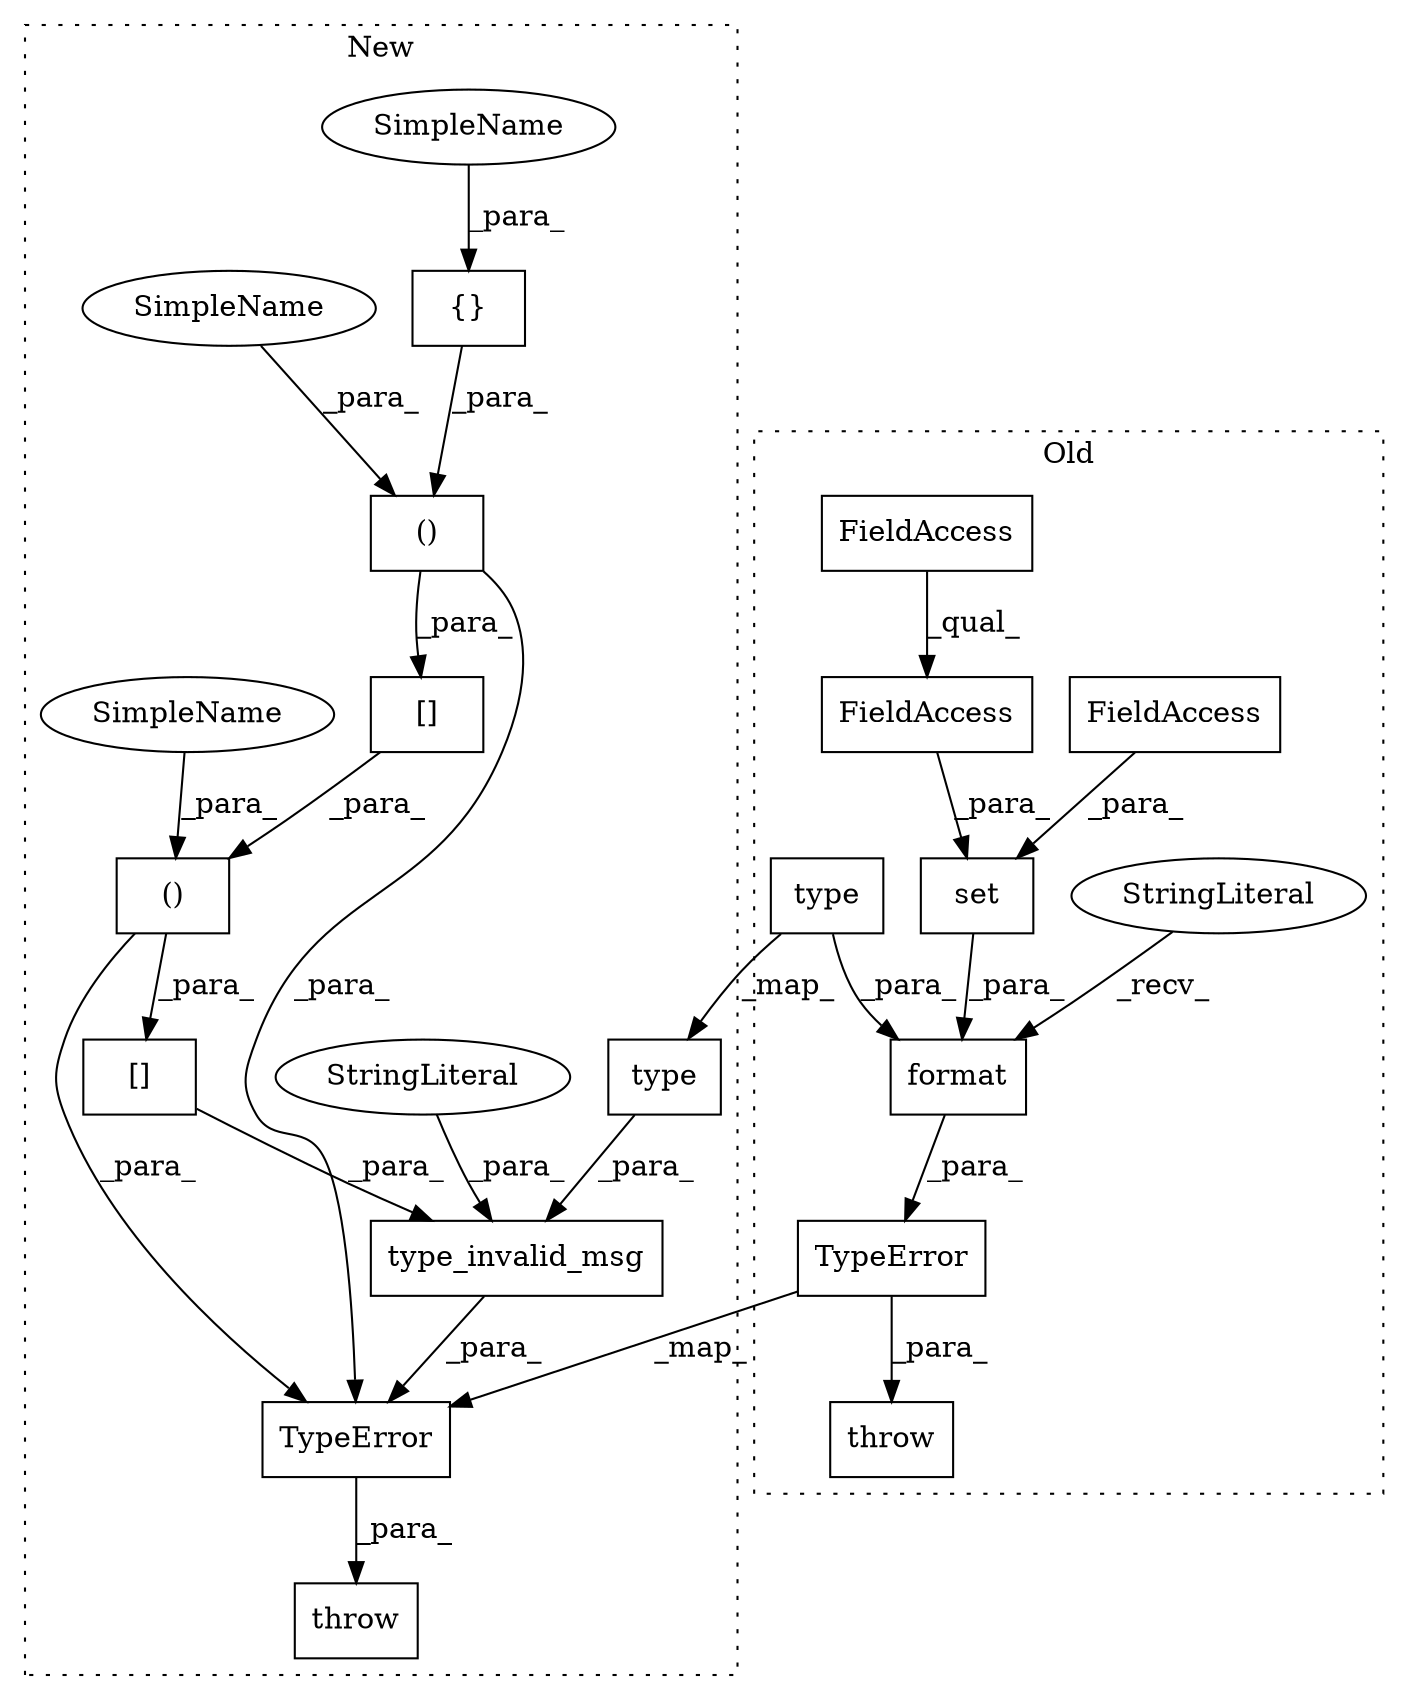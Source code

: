 digraph G {
subgraph cluster0 {
1 [label="format" a="32" s="2867,2939" l="7,1" shape="box"];
4 [label="StringLiteral" a="45" s="2839" l="27" shape="ellipse"];
7 [label="type" a="32" s="2929,2938" l="5,1" shape="box"];
9 [label="set" a="32" s="2874,2927" l="4,1" shape="box"];
13 [label="throw" a="53" s="2823" l="6" shape="box"];
15 [label="TypeError" a="32" s="2829,2940" l="10,1" shape="box"];
16 [label="FieldAccess" a="22" s="2909" l="18" shape="box"];
18 [label="FieldAccess" a="22" s="2885" l="23" shape="box"];
19 [label="FieldAccess" a="22" s="2885" l="14" shape="box"];
label = "Old";
style="dotted";
}
subgraph cluster1 {
2 [label="type_invalid_msg" a="32" s="2963,3107" l="17,1" shape="box"];
3 [label="[]" a="2" s="2998,3105" l="13,2" shape="box"];
5 [label="()" a="106" s="3011" l="94" shape="box"];
6 [label="StringLiteral" a="45" s="2980" l="6" shape="ellipse"];
8 [label="type" a="32" s="2987,2996" l="5,1" shape="box"];
10 [label="()" a="106" s="3046" l="36" shape="box"];
11 [label="[]" a="2" s="3030,3082" l="16,2" shape="box"];
12 [label="throw" a="53" s="2940" l="6" shape="box"];
14 [label="TypeError" a="32" s="2946,3108" l="10,1" shape="box"];
17 [label="{}" a="4" s="3055,3062" l="1,1" shape="box"];
20 [label="SimpleName" a="42" s="3056" l="6" shape="ellipse"];
21 [label="SimpleName" a="42" s="3011" l="6" shape="ellipse"];
22 [label="SimpleName" a="42" s="3076" l="6" shape="ellipse"];
label = "New";
style="dotted";
}
1 -> 15 [label="_para_"];
2 -> 14 [label="_para_"];
3 -> 2 [label="_para_"];
4 -> 1 [label="_recv_"];
5 -> 14 [label="_para_"];
5 -> 3 [label="_para_"];
6 -> 2 [label="_para_"];
7 -> 1 [label="_para_"];
7 -> 8 [label="_map_"];
8 -> 2 [label="_para_"];
9 -> 1 [label="_para_"];
10 -> 11 [label="_para_"];
10 -> 14 [label="_para_"];
11 -> 5 [label="_para_"];
14 -> 12 [label="_para_"];
15 -> 13 [label="_para_"];
15 -> 14 [label="_map_"];
16 -> 9 [label="_para_"];
17 -> 10 [label="_para_"];
18 -> 9 [label="_para_"];
19 -> 18 [label="_qual_"];
20 -> 17 [label="_para_"];
21 -> 5 [label="_para_"];
22 -> 10 [label="_para_"];
}